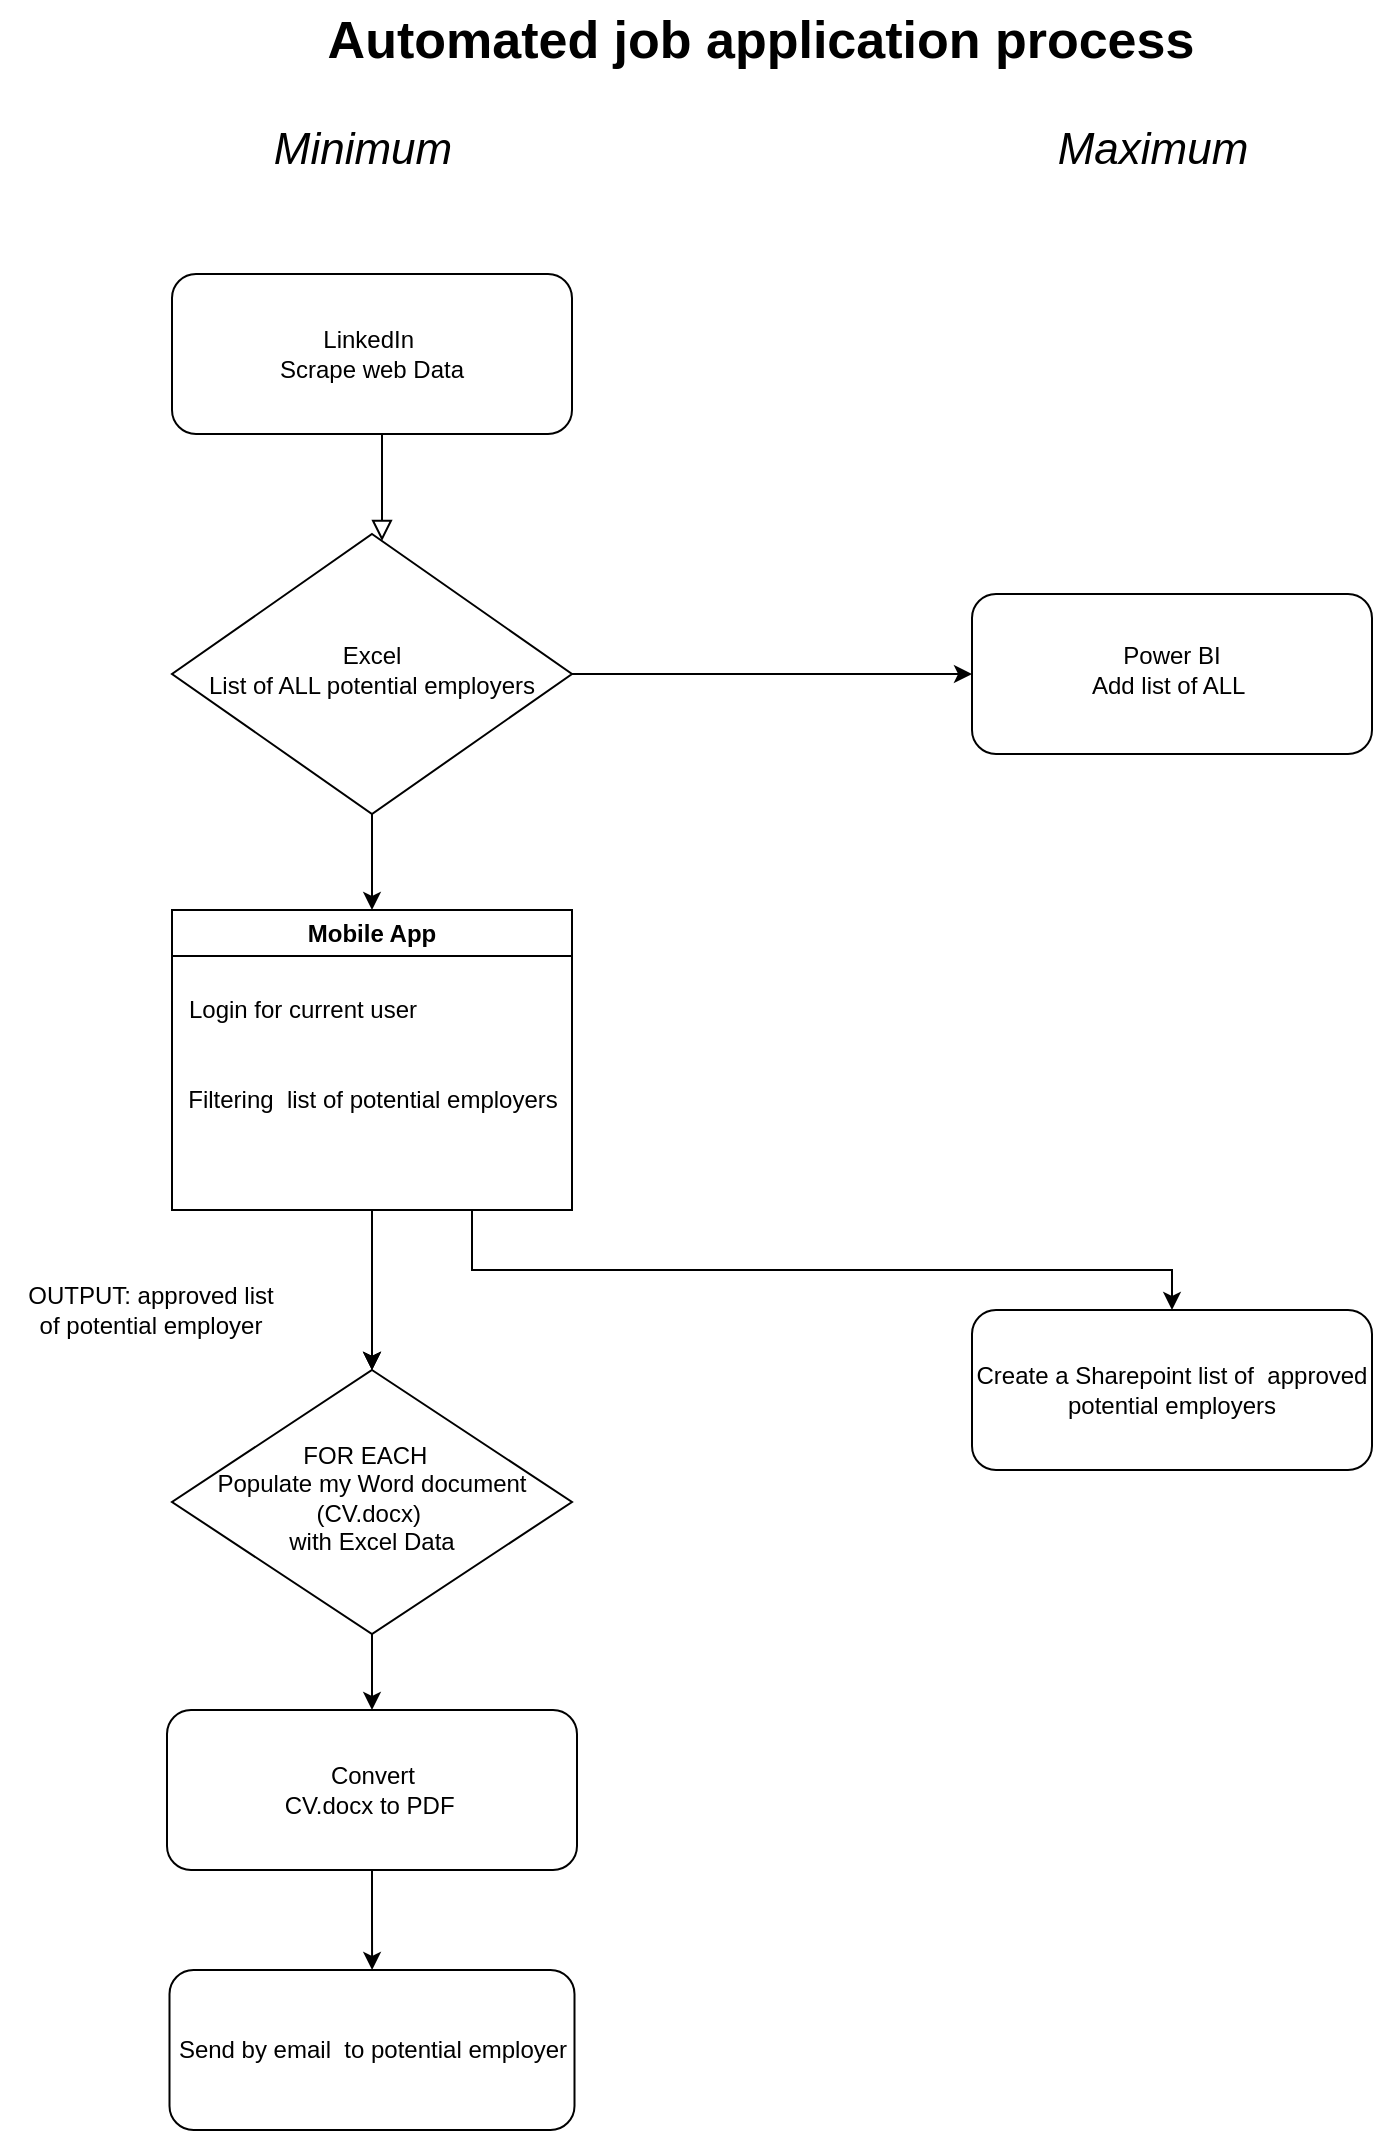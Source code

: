 <mxfile version="22.1.21" type="github">
  <diagram id="C5RBs43oDa-KdzZeNtuy" name="Page-1">
    <mxGraphModel dx="1900" dy="1004" grid="1" gridSize="10" guides="1" tooltips="1" connect="1" arrows="1" fold="1" page="1" pageScale="1" pageWidth="827" pageHeight="1169" math="0" shadow="0">
      <root>
        <mxCell id="WIyWlLk6GJQsqaUBKTNV-0" />
        <mxCell id="WIyWlLk6GJQsqaUBKTNV-1" parent="WIyWlLk6GJQsqaUBKTNV-0" />
        <mxCell id="WIyWlLk6GJQsqaUBKTNV-2" value="" style="rounded=0;html=1;jettySize=auto;orthogonalLoop=1;fontSize=11;endArrow=block;endFill=0;endSize=8;strokeWidth=1;shadow=0;labelBackgroundColor=none;edgeStyle=orthogonalEdgeStyle;" parent="WIyWlLk6GJQsqaUBKTNV-1" source="WIyWlLk6GJQsqaUBKTNV-3" target="WIyWlLk6GJQsqaUBKTNV-6" edge="1">
          <mxGeometry relative="1" as="geometry">
            <Array as="points">
              <mxPoint x="225" y="262" />
              <mxPoint x="225" y="262" />
            </Array>
          </mxGeometry>
        </mxCell>
        <mxCell id="WIyWlLk6GJQsqaUBKTNV-3" value="LinkedIn&amp;nbsp;&lt;br&gt;Scrape web Data" style="rounded=1;whiteSpace=wrap;html=1;fontSize=12;glass=0;strokeWidth=1;shadow=0;" parent="WIyWlLk6GJQsqaUBKTNV-1" vertex="1">
          <mxGeometry x="120" y="162" width="200" height="80" as="geometry" />
        </mxCell>
        <mxCell id="BKKa-jz8aYCOEGVciL3R-34" value="" style="edgeStyle=orthogonalEdgeStyle;rounded=0;orthogonalLoop=1;jettySize=auto;html=1;" edge="1" parent="WIyWlLk6GJQsqaUBKTNV-1" source="WIyWlLk6GJQsqaUBKTNV-6">
          <mxGeometry relative="1" as="geometry">
            <mxPoint x="220" y="480" as="targetPoint" />
          </mxGeometry>
        </mxCell>
        <mxCell id="BKKa-jz8aYCOEGVciL3R-55" value="" style="edgeStyle=orthogonalEdgeStyle;rounded=0;orthogonalLoop=1;jettySize=auto;html=1;" edge="1" parent="WIyWlLk6GJQsqaUBKTNV-1" source="WIyWlLk6GJQsqaUBKTNV-6" target="BKKa-jz8aYCOEGVciL3R-54">
          <mxGeometry relative="1" as="geometry" />
        </mxCell>
        <mxCell id="WIyWlLk6GJQsqaUBKTNV-6" value="Excel&lt;br&gt;List of ALL potential employers" style="rhombus;whiteSpace=wrap;html=1;shadow=0;fontFamily=Helvetica;fontSize=12;align=center;strokeWidth=1;spacing=6;spacingTop=-4;" parent="WIyWlLk6GJQsqaUBKTNV-1" vertex="1">
          <mxGeometry x="120" y="292" width="200" height="140" as="geometry" />
        </mxCell>
        <mxCell id="BKKa-jz8aYCOEGVciL3R-38" value="" style="edgeStyle=orthogonalEdgeStyle;rounded=0;orthogonalLoop=1;jettySize=auto;html=1;" edge="1" parent="WIyWlLk6GJQsqaUBKTNV-1" source="WIyWlLk6GJQsqaUBKTNV-10" target="WIyWlLk6GJQsqaUBKTNV-11">
          <mxGeometry relative="1" as="geometry" />
        </mxCell>
        <mxCell id="WIyWlLk6GJQsqaUBKTNV-10" value="FOR EACH&amp;nbsp;&amp;nbsp;&lt;br&gt;Populate my Word document (CV.docx)&amp;nbsp;&lt;br&gt;with Excel Data" style="rhombus;whiteSpace=wrap;html=1;shadow=0;fontFamily=Helvetica;fontSize=12;align=center;strokeWidth=1;spacing=6;spacingTop=-4;" parent="WIyWlLk6GJQsqaUBKTNV-1" vertex="1">
          <mxGeometry x="120" y="710" width="200" height="132" as="geometry" />
        </mxCell>
        <mxCell id="BKKa-jz8aYCOEGVciL3R-6" value="" style="edgeStyle=orthogonalEdgeStyle;rounded=0;orthogonalLoop=1;jettySize=auto;html=1;" edge="1" parent="WIyWlLk6GJQsqaUBKTNV-1" source="WIyWlLk6GJQsqaUBKTNV-11" target="BKKa-jz8aYCOEGVciL3R-1">
          <mxGeometry relative="1" as="geometry" />
        </mxCell>
        <mxCell id="WIyWlLk6GJQsqaUBKTNV-11" value="Convert &lt;br&gt;CV.docx to PDF&amp;nbsp;" style="rounded=1;whiteSpace=wrap;html=1;fontSize=12;glass=0;strokeWidth=1;shadow=0;" parent="WIyWlLk6GJQsqaUBKTNV-1" vertex="1">
          <mxGeometry x="117.5" y="880" width="205" height="80" as="geometry" />
        </mxCell>
        <mxCell id="BKKa-jz8aYCOEGVciL3R-1" value="Send by email&amp;nbsp; to potential employer" style="rounded=1;whiteSpace=wrap;html=1;" vertex="1" parent="WIyWlLk6GJQsqaUBKTNV-1">
          <mxGeometry x="118.75" y="1010" width="202.5" height="80" as="geometry" />
        </mxCell>
        <mxCell id="BKKa-jz8aYCOEGVciL3R-7" value="&lt;font size=&quot;1&quot; style=&quot;&quot;&gt;&lt;i style=&quot;font-size: 22px;&quot;&gt;Minimum&lt;/i&gt;&lt;/font&gt;" style="text;html=1;align=center;verticalAlign=middle;resizable=0;points=[];autosize=1;strokeColor=none;fillColor=none;" vertex="1" parent="WIyWlLk6GJQsqaUBKTNV-1">
          <mxGeometry x="160" y="80" width="110" height="40" as="geometry" />
        </mxCell>
        <mxCell id="BKKa-jz8aYCOEGVciL3R-8" value="&lt;font size=&quot;1&quot; style=&quot;&quot;&gt;&lt;i style=&quot;font-size: 22px;&quot;&gt;Maximum&lt;/i&gt;&lt;/font&gt;" style="text;html=1;align=center;verticalAlign=middle;resizable=0;points=[];autosize=1;strokeColor=none;fillColor=none;" vertex="1" parent="WIyWlLk6GJQsqaUBKTNV-1">
          <mxGeometry x="550" y="80" width="120" height="40" as="geometry" />
        </mxCell>
        <mxCell id="BKKa-jz8aYCOEGVciL3R-32" value="" style="edgeStyle=orthogonalEdgeStyle;rounded=0;orthogonalLoop=1;jettySize=auto;html=1;" edge="1" parent="WIyWlLk6GJQsqaUBKTNV-1" source="BKKa-jz8aYCOEGVciL3R-30">
          <mxGeometry relative="1" as="geometry">
            <mxPoint x="220" y="710" as="targetPoint" />
          </mxGeometry>
        </mxCell>
        <mxCell id="BKKa-jz8aYCOEGVciL3R-58" value="" style="edgeStyle=orthogonalEdgeStyle;rounded=0;orthogonalLoop=1;jettySize=auto;html=1;" edge="1" parent="WIyWlLk6GJQsqaUBKTNV-1" source="BKKa-jz8aYCOEGVciL3R-30" target="WIyWlLk6GJQsqaUBKTNV-10">
          <mxGeometry relative="1" as="geometry" />
        </mxCell>
        <mxCell id="BKKa-jz8aYCOEGVciL3R-60" value="" style="edgeStyle=orthogonalEdgeStyle;rounded=0;orthogonalLoop=1;jettySize=auto;html=1;" edge="1" parent="WIyWlLk6GJQsqaUBKTNV-1" source="BKKa-jz8aYCOEGVciL3R-30" target="WIyWlLk6GJQsqaUBKTNV-10">
          <mxGeometry relative="1" as="geometry" />
        </mxCell>
        <mxCell id="BKKa-jz8aYCOEGVciL3R-61" value="" style="edgeStyle=orthogonalEdgeStyle;rounded=0;orthogonalLoop=1;jettySize=auto;html=1;" edge="1" parent="WIyWlLk6GJQsqaUBKTNV-1" target="BKKa-jz8aYCOEGVciL3R-59">
          <mxGeometry relative="1" as="geometry">
            <mxPoint x="270" y="630" as="sourcePoint" />
            <mxPoint x="270" y="710" as="targetPoint" />
            <Array as="points">
              <mxPoint x="270" y="660" />
              <mxPoint x="620" y="660" />
            </Array>
          </mxGeometry>
        </mxCell>
        <mxCell id="BKKa-jz8aYCOEGVciL3R-30" value="Mobile App" style="swimlane;whiteSpace=wrap;html=1;" vertex="1" parent="WIyWlLk6GJQsqaUBKTNV-1">
          <mxGeometry x="120" y="480" width="200" height="150" as="geometry" />
        </mxCell>
        <mxCell id="BKKa-jz8aYCOEGVciL3R-35" value="Login for current user" style="text;html=1;align=center;verticalAlign=middle;resizable=0;points=[];autosize=1;strokeColor=none;fillColor=none;" vertex="1" parent="BKKa-jz8aYCOEGVciL3R-30">
          <mxGeometry x="-5" y="35" width="140" height="30" as="geometry" />
        </mxCell>
        <mxCell id="BKKa-jz8aYCOEGVciL3R-36" value="Filtering&amp;nbsp; list of potential employers" style="text;html=1;align=center;verticalAlign=middle;resizable=0;points=[];autosize=1;strokeColor=none;fillColor=none;" vertex="1" parent="BKKa-jz8aYCOEGVciL3R-30">
          <mxGeometry x="-5" y="80" width="210" height="30" as="geometry" />
        </mxCell>
        <mxCell id="BKKa-jz8aYCOEGVciL3R-37" value="OUTPUT: approved list &lt;br&gt;of potential employer" style="text;html=1;align=center;verticalAlign=middle;resizable=0;points=[];autosize=1;strokeColor=none;fillColor=none;" vertex="1" parent="WIyWlLk6GJQsqaUBKTNV-1">
          <mxGeometry x="34" y="660" width="150" height="40" as="geometry" />
        </mxCell>
        <mxCell id="BKKa-jz8aYCOEGVciL3R-53" value="&lt;font style=&quot;font-size: 26px;&quot;&gt;&lt;b&gt;Automated job application process&lt;/b&gt;&lt;/font&gt;" style="text;html=1;align=center;verticalAlign=middle;resizable=0;points=[];autosize=1;strokeColor=none;fillColor=none;" vertex="1" parent="WIyWlLk6GJQsqaUBKTNV-1">
          <mxGeometry x="184" y="25" width="460" height="40" as="geometry" />
        </mxCell>
        <mxCell id="BKKa-jz8aYCOEGVciL3R-54" value="Power BI&lt;br&gt;Add list of ALL&amp;nbsp;" style="rounded=1;whiteSpace=wrap;html=1;shadow=0;strokeWidth=1;spacing=6;spacingTop=-4;" vertex="1" parent="WIyWlLk6GJQsqaUBKTNV-1">
          <mxGeometry x="520" y="322" width="200" height="80" as="geometry" />
        </mxCell>
        <mxCell id="BKKa-jz8aYCOEGVciL3R-59" value="Create a Sharepoint list of&amp;nbsp; approved potential employers" style="rounded=1;whiteSpace=wrap;html=1;" vertex="1" parent="WIyWlLk6GJQsqaUBKTNV-1">
          <mxGeometry x="520" y="680" width="200" height="80" as="geometry" />
        </mxCell>
      </root>
    </mxGraphModel>
  </diagram>
</mxfile>
